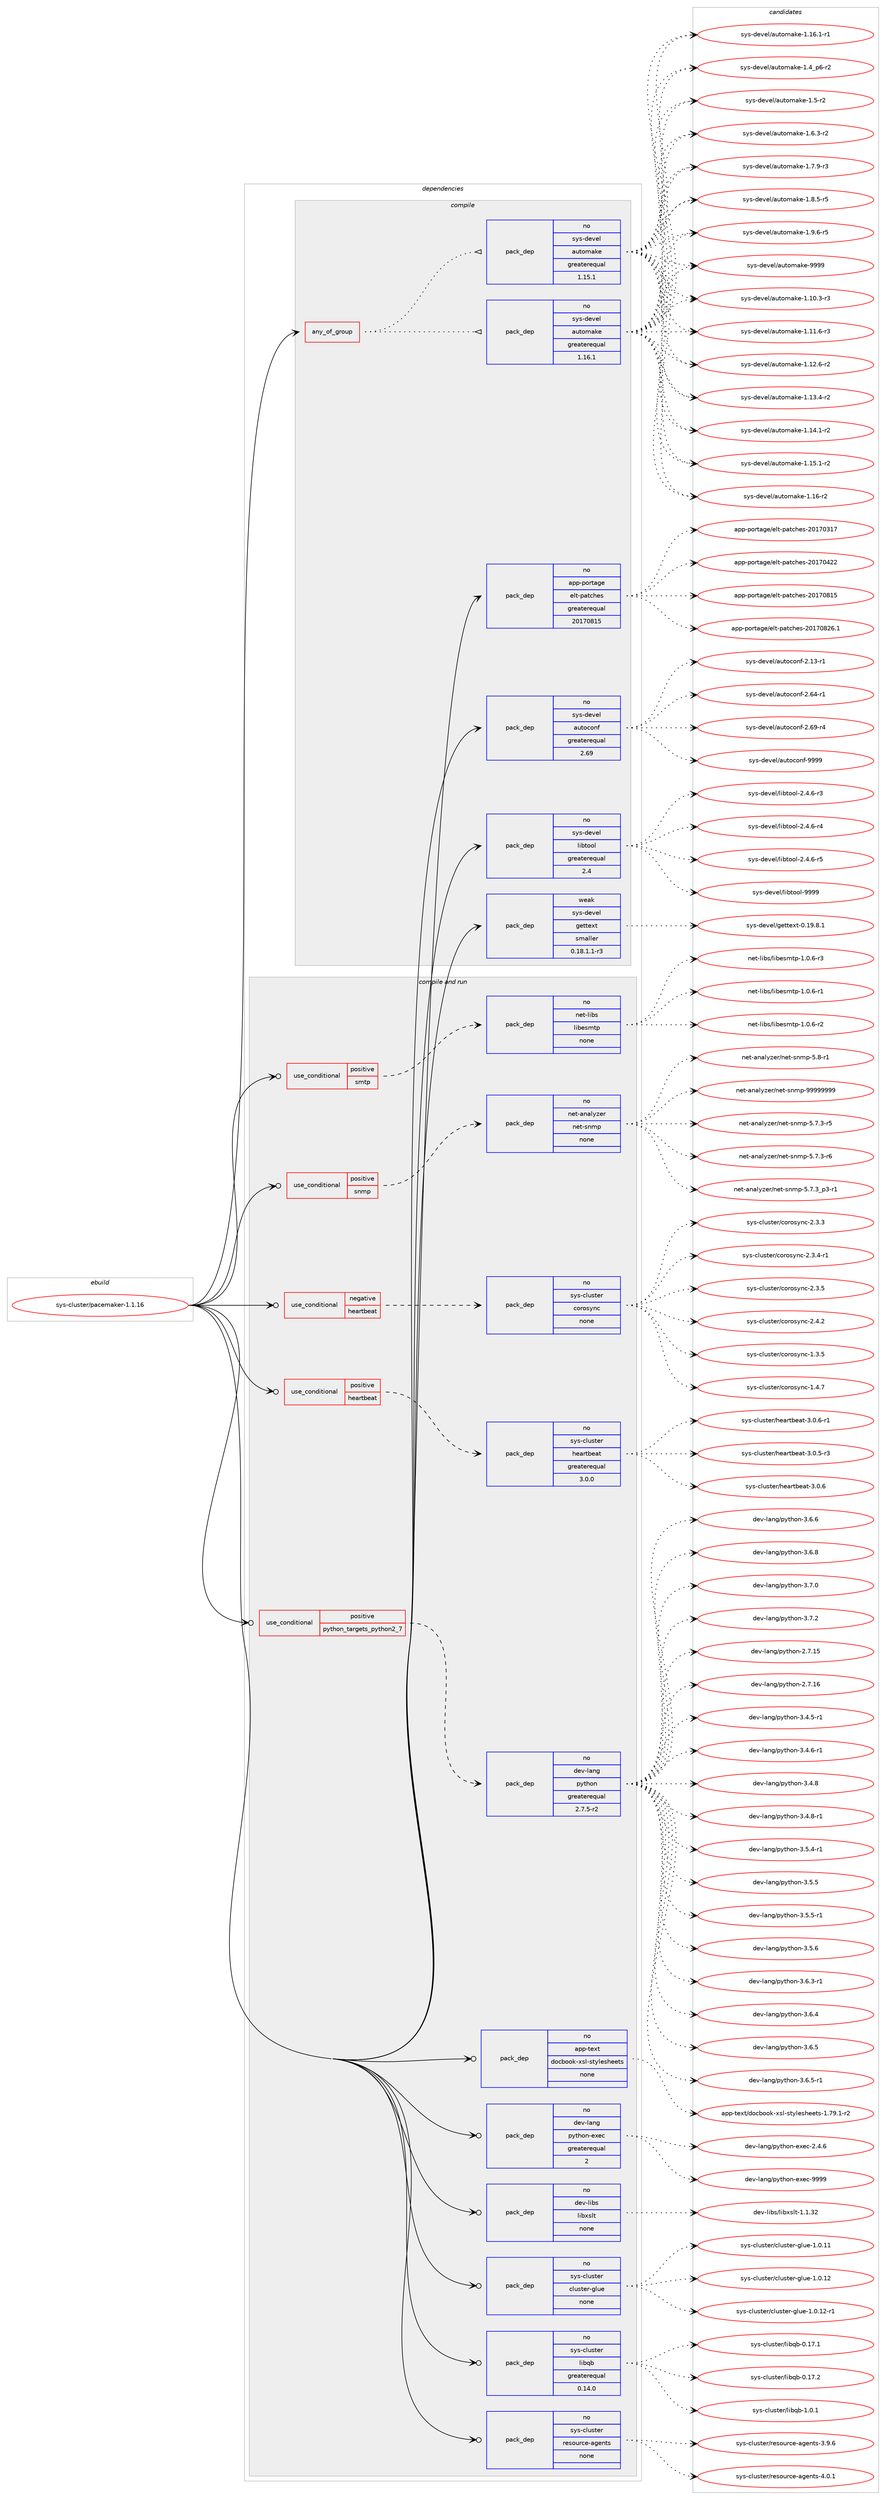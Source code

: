 digraph prolog {

# *************
# Graph options
# *************

newrank=true;
concentrate=true;
compound=true;
graph [rankdir=LR,fontname=Helvetica,fontsize=10,ranksep=1.5];#, ranksep=2.5, nodesep=0.2];
edge  [arrowhead=vee];
node  [fontname=Helvetica,fontsize=10];

# **********
# The ebuild
# **********

subgraph cluster_leftcol {
color=gray;
rank=same;
label=<<i>ebuild</i>>;
id [label="sys-cluster/pacemaker-1.1.16", color=red, width=4, href="../sys-cluster/pacemaker-1.1.16.svg"];
}

# ****************
# The dependencies
# ****************

subgraph cluster_midcol {
color=gray;
label=<<i>dependencies</i>>;
subgraph cluster_compile {
fillcolor="#eeeeee";
style=filled;
label=<<i>compile</i>>;
subgraph any27380 {
dependency1725630 [label=<<TABLE BORDER="0" CELLBORDER="1" CELLSPACING="0" CELLPADDING="4"><TR><TD CELLPADDING="10">any_of_group</TD></TR></TABLE>>, shape=none, color=red];subgraph pack1238206 {
dependency1725631 [label=<<TABLE BORDER="0" CELLBORDER="1" CELLSPACING="0" CELLPADDING="4" WIDTH="220"><TR><TD ROWSPAN="6" CELLPADDING="30">pack_dep</TD></TR><TR><TD WIDTH="110">no</TD></TR><TR><TD>sys-devel</TD></TR><TR><TD>automake</TD></TR><TR><TD>greaterequal</TD></TR><TR><TD>1.16.1</TD></TR></TABLE>>, shape=none, color=blue];
}
dependency1725630:e -> dependency1725631:w [weight=20,style="dotted",arrowhead="oinv"];
subgraph pack1238207 {
dependency1725632 [label=<<TABLE BORDER="0" CELLBORDER="1" CELLSPACING="0" CELLPADDING="4" WIDTH="220"><TR><TD ROWSPAN="6" CELLPADDING="30">pack_dep</TD></TR><TR><TD WIDTH="110">no</TD></TR><TR><TD>sys-devel</TD></TR><TR><TD>automake</TD></TR><TR><TD>greaterequal</TD></TR><TR><TD>1.15.1</TD></TR></TABLE>>, shape=none, color=blue];
}
dependency1725630:e -> dependency1725632:w [weight=20,style="dotted",arrowhead="oinv"];
}
id:e -> dependency1725630:w [weight=20,style="solid",arrowhead="vee"];
subgraph pack1238208 {
dependency1725633 [label=<<TABLE BORDER="0" CELLBORDER="1" CELLSPACING="0" CELLPADDING="4" WIDTH="220"><TR><TD ROWSPAN="6" CELLPADDING="30">pack_dep</TD></TR><TR><TD WIDTH="110">no</TD></TR><TR><TD>app-portage</TD></TR><TR><TD>elt-patches</TD></TR><TR><TD>greaterequal</TD></TR><TR><TD>20170815</TD></TR></TABLE>>, shape=none, color=blue];
}
id:e -> dependency1725633:w [weight=20,style="solid",arrowhead="vee"];
subgraph pack1238209 {
dependency1725634 [label=<<TABLE BORDER="0" CELLBORDER="1" CELLSPACING="0" CELLPADDING="4" WIDTH="220"><TR><TD ROWSPAN="6" CELLPADDING="30">pack_dep</TD></TR><TR><TD WIDTH="110">no</TD></TR><TR><TD>sys-devel</TD></TR><TR><TD>autoconf</TD></TR><TR><TD>greaterequal</TD></TR><TR><TD>2.69</TD></TR></TABLE>>, shape=none, color=blue];
}
id:e -> dependency1725634:w [weight=20,style="solid",arrowhead="vee"];
subgraph pack1238210 {
dependency1725635 [label=<<TABLE BORDER="0" CELLBORDER="1" CELLSPACING="0" CELLPADDING="4" WIDTH="220"><TR><TD ROWSPAN="6" CELLPADDING="30">pack_dep</TD></TR><TR><TD WIDTH="110">no</TD></TR><TR><TD>sys-devel</TD></TR><TR><TD>libtool</TD></TR><TR><TD>greaterequal</TD></TR><TR><TD>2.4</TD></TR></TABLE>>, shape=none, color=blue];
}
id:e -> dependency1725635:w [weight=20,style="solid",arrowhead="vee"];
subgraph pack1238211 {
dependency1725636 [label=<<TABLE BORDER="0" CELLBORDER="1" CELLSPACING="0" CELLPADDING="4" WIDTH="220"><TR><TD ROWSPAN="6" CELLPADDING="30">pack_dep</TD></TR><TR><TD WIDTH="110">weak</TD></TR><TR><TD>sys-devel</TD></TR><TR><TD>gettext</TD></TR><TR><TD>smaller</TD></TR><TR><TD>0.18.1.1-r3</TD></TR></TABLE>>, shape=none, color=blue];
}
id:e -> dependency1725636:w [weight=20,style="solid",arrowhead="vee"];
}
subgraph cluster_compileandrun {
fillcolor="#eeeeee";
style=filled;
label=<<i>compile and run</i>>;
subgraph cond459156 {
dependency1725637 [label=<<TABLE BORDER="0" CELLBORDER="1" CELLSPACING="0" CELLPADDING="4"><TR><TD ROWSPAN="3" CELLPADDING="10">use_conditional</TD></TR><TR><TD>negative</TD></TR><TR><TD>heartbeat</TD></TR></TABLE>>, shape=none, color=red];
subgraph pack1238212 {
dependency1725638 [label=<<TABLE BORDER="0" CELLBORDER="1" CELLSPACING="0" CELLPADDING="4" WIDTH="220"><TR><TD ROWSPAN="6" CELLPADDING="30">pack_dep</TD></TR><TR><TD WIDTH="110">no</TD></TR><TR><TD>sys-cluster</TD></TR><TR><TD>corosync</TD></TR><TR><TD>none</TD></TR><TR><TD></TD></TR></TABLE>>, shape=none, color=blue];
}
dependency1725637:e -> dependency1725638:w [weight=20,style="dashed",arrowhead="vee"];
}
id:e -> dependency1725637:w [weight=20,style="solid",arrowhead="odotvee"];
subgraph cond459157 {
dependency1725639 [label=<<TABLE BORDER="0" CELLBORDER="1" CELLSPACING="0" CELLPADDING="4"><TR><TD ROWSPAN="3" CELLPADDING="10">use_conditional</TD></TR><TR><TD>positive</TD></TR><TR><TD>heartbeat</TD></TR></TABLE>>, shape=none, color=red];
subgraph pack1238213 {
dependency1725640 [label=<<TABLE BORDER="0" CELLBORDER="1" CELLSPACING="0" CELLPADDING="4" WIDTH="220"><TR><TD ROWSPAN="6" CELLPADDING="30">pack_dep</TD></TR><TR><TD WIDTH="110">no</TD></TR><TR><TD>sys-cluster</TD></TR><TR><TD>heartbeat</TD></TR><TR><TD>greaterequal</TD></TR><TR><TD>3.0.0</TD></TR></TABLE>>, shape=none, color=blue];
}
dependency1725639:e -> dependency1725640:w [weight=20,style="dashed",arrowhead="vee"];
}
id:e -> dependency1725639:w [weight=20,style="solid",arrowhead="odotvee"];
subgraph cond459158 {
dependency1725641 [label=<<TABLE BORDER="0" CELLBORDER="1" CELLSPACING="0" CELLPADDING="4"><TR><TD ROWSPAN="3" CELLPADDING="10">use_conditional</TD></TR><TR><TD>positive</TD></TR><TR><TD>python_targets_python2_7</TD></TR></TABLE>>, shape=none, color=red];
subgraph pack1238214 {
dependency1725642 [label=<<TABLE BORDER="0" CELLBORDER="1" CELLSPACING="0" CELLPADDING="4" WIDTH="220"><TR><TD ROWSPAN="6" CELLPADDING="30">pack_dep</TD></TR><TR><TD WIDTH="110">no</TD></TR><TR><TD>dev-lang</TD></TR><TR><TD>python</TD></TR><TR><TD>greaterequal</TD></TR><TR><TD>2.7.5-r2</TD></TR></TABLE>>, shape=none, color=blue];
}
dependency1725641:e -> dependency1725642:w [weight=20,style="dashed",arrowhead="vee"];
}
id:e -> dependency1725641:w [weight=20,style="solid",arrowhead="odotvee"];
subgraph cond459159 {
dependency1725643 [label=<<TABLE BORDER="0" CELLBORDER="1" CELLSPACING="0" CELLPADDING="4"><TR><TD ROWSPAN="3" CELLPADDING="10">use_conditional</TD></TR><TR><TD>positive</TD></TR><TR><TD>smtp</TD></TR></TABLE>>, shape=none, color=red];
subgraph pack1238215 {
dependency1725644 [label=<<TABLE BORDER="0" CELLBORDER="1" CELLSPACING="0" CELLPADDING="4" WIDTH="220"><TR><TD ROWSPAN="6" CELLPADDING="30">pack_dep</TD></TR><TR><TD WIDTH="110">no</TD></TR><TR><TD>net-libs</TD></TR><TR><TD>libesmtp</TD></TR><TR><TD>none</TD></TR><TR><TD></TD></TR></TABLE>>, shape=none, color=blue];
}
dependency1725643:e -> dependency1725644:w [weight=20,style="dashed",arrowhead="vee"];
}
id:e -> dependency1725643:w [weight=20,style="solid",arrowhead="odotvee"];
subgraph cond459160 {
dependency1725645 [label=<<TABLE BORDER="0" CELLBORDER="1" CELLSPACING="0" CELLPADDING="4"><TR><TD ROWSPAN="3" CELLPADDING="10">use_conditional</TD></TR><TR><TD>positive</TD></TR><TR><TD>snmp</TD></TR></TABLE>>, shape=none, color=red];
subgraph pack1238216 {
dependency1725646 [label=<<TABLE BORDER="0" CELLBORDER="1" CELLSPACING="0" CELLPADDING="4" WIDTH="220"><TR><TD ROWSPAN="6" CELLPADDING="30">pack_dep</TD></TR><TR><TD WIDTH="110">no</TD></TR><TR><TD>net-analyzer</TD></TR><TR><TD>net-snmp</TD></TR><TR><TD>none</TD></TR><TR><TD></TD></TR></TABLE>>, shape=none, color=blue];
}
dependency1725645:e -> dependency1725646:w [weight=20,style="dashed",arrowhead="vee"];
}
id:e -> dependency1725645:w [weight=20,style="solid",arrowhead="odotvee"];
subgraph pack1238217 {
dependency1725647 [label=<<TABLE BORDER="0" CELLBORDER="1" CELLSPACING="0" CELLPADDING="4" WIDTH="220"><TR><TD ROWSPAN="6" CELLPADDING="30">pack_dep</TD></TR><TR><TD WIDTH="110">no</TD></TR><TR><TD>app-text</TD></TR><TR><TD>docbook-xsl-stylesheets</TD></TR><TR><TD>none</TD></TR><TR><TD></TD></TR></TABLE>>, shape=none, color=blue];
}
id:e -> dependency1725647:w [weight=20,style="solid",arrowhead="odotvee"];
subgraph pack1238218 {
dependency1725648 [label=<<TABLE BORDER="0" CELLBORDER="1" CELLSPACING="0" CELLPADDING="4" WIDTH="220"><TR><TD ROWSPAN="6" CELLPADDING="30">pack_dep</TD></TR><TR><TD WIDTH="110">no</TD></TR><TR><TD>dev-lang</TD></TR><TR><TD>python-exec</TD></TR><TR><TD>greaterequal</TD></TR><TR><TD>2</TD></TR></TABLE>>, shape=none, color=blue];
}
id:e -> dependency1725648:w [weight=20,style="solid",arrowhead="odotvee"];
subgraph pack1238219 {
dependency1725649 [label=<<TABLE BORDER="0" CELLBORDER="1" CELLSPACING="0" CELLPADDING="4" WIDTH="220"><TR><TD ROWSPAN="6" CELLPADDING="30">pack_dep</TD></TR><TR><TD WIDTH="110">no</TD></TR><TR><TD>dev-libs</TD></TR><TR><TD>libxslt</TD></TR><TR><TD>none</TD></TR><TR><TD></TD></TR></TABLE>>, shape=none, color=blue];
}
id:e -> dependency1725649:w [weight=20,style="solid",arrowhead="odotvee"];
subgraph pack1238220 {
dependency1725650 [label=<<TABLE BORDER="0" CELLBORDER="1" CELLSPACING="0" CELLPADDING="4" WIDTH="220"><TR><TD ROWSPAN="6" CELLPADDING="30">pack_dep</TD></TR><TR><TD WIDTH="110">no</TD></TR><TR><TD>sys-cluster</TD></TR><TR><TD>cluster-glue</TD></TR><TR><TD>none</TD></TR><TR><TD></TD></TR></TABLE>>, shape=none, color=blue];
}
id:e -> dependency1725650:w [weight=20,style="solid",arrowhead="odotvee"];
subgraph pack1238221 {
dependency1725651 [label=<<TABLE BORDER="0" CELLBORDER="1" CELLSPACING="0" CELLPADDING="4" WIDTH="220"><TR><TD ROWSPAN="6" CELLPADDING="30">pack_dep</TD></TR><TR><TD WIDTH="110">no</TD></TR><TR><TD>sys-cluster</TD></TR><TR><TD>libqb</TD></TR><TR><TD>greaterequal</TD></TR><TR><TD>0.14.0</TD></TR></TABLE>>, shape=none, color=blue];
}
id:e -> dependency1725651:w [weight=20,style="solid",arrowhead="odotvee"];
subgraph pack1238222 {
dependency1725652 [label=<<TABLE BORDER="0" CELLBORDER="1" CELLSPACING="0" CELLPADDING="4" WIDTH="220"><TR><TD ROWSPAN="6" CELLPADDING="30">pack_dep</TD></TR><TR><TD WIDTH="110">no</TD></TR><TR><TD>sys-cluster</TD></TR><TR><TD>resource-agents</TD></TR><TR><TD>none</TD></TR><TR><TD></TD></TR></TABLE>>, shape=none, color=blue];
}
id:e -> dependency1725652:w [weight=20,style="solid",arrowhead="odotvee"];
}
subgraph cluster_run {
fillcolor="#eeeeee";
style=filled;
label=<<i>run</i>>;
}
}

# **************
# The candidates
# **************

subgraph cluster_choices {
rank=same;
color=gray;
label=<<i>candidates</i>>;

subgraph choice1238206 {
color=black;
nodesep=1;
choice11512111545100101118101108479711711611110997107101454946494846514511451 [label="sys-devel/automake-1.10.3-r3", color=red, width=4,href="../sys-devel/automake-1.10.3-r3.svg"];
choice11512111545100101118101108479711711611110997107101454946494946544511451 [label="sys-devel/automake-1.11.6-r3", color=red, width=4,href="../sys-devel/automake-1.11.6-r3.svg"];
choice11512111545100101118101108479711711611110997107101454946495046544511450 [label="sys-devel/automake-1.12.6-r2", color=red, width=4,href="../sys-devel/automake-1.12.6-r2.svg"];
choice11512111545100101118101108479711711611110997107101454946495146524511450 [label="sys-devel/automake-1.13.4-r2", color=red, width=4,href="../sys-devel/automake-1.13.4-r2.svg"];
choice11512111545100101118101108479711711611110997107101454946495246494511450 [label="sys-devel/automake-1.14.1-r2", color=red, width=4,href="../sys-devel/automake-1.14.1-r2.svg"];
choice11512111545100101118101108479711711611110997107101454946495346494511450 [label="sys-devel/automake-1.15.1-r2", color=red, width=4,href="../sys-devel/automake-1.15.1-r2.svg"];
choice1151211154510010111810110847971171161111099710710145494649544511450 [label="sys-devel/automake-1.16-r2", color=red, width=4,href="../sys-devel/automake-1.16-r2.svg"];
choice11512111545100101118101108479711711611110997107101454946495446494511449 [label="sys-devel/automake-1.16.1-r1", color=red, width=4,href="../sys-devel/automake-1.16.1-r1.svg"];
choice115121115451001011181011084797117116111109971071014549465295112544511450 [label="sys-devel/automake-1.4_p6-r2", color=red, width=4,href="../sys-devel/automake-1.4_p6-r2.svg"];
choice11512111545100101118101108479711711611110997107101454946534511450 [label="sys-devel/automake-1.5-r2", color=red, width=4,href="../sys-devel/automake-1.5-r2.svg"];
choice115121115451001011181011084797117116111109971071014549465446514511450 [label="sys-devel/automake-1.6.3-r2", color=red, width=4,href="../sys-devel/automake-1.6.3-r2.svg"];
choice115121115451001011181011084797117116111109971071014549465546574511451 [label="sys-devel/automake-1.7.9-r3", color=red, width=4,href="../sys-devel/automake-1.7.9-r3.svg"];
choice115121115451001011181011084797117116111109971071014549465646534511453 [label="sys-devel/automake-1.8.5-r5", color=red, width=4,href="../sys-devel/automake-1.8.5-r5.svg"];
choice115121115451001011181011084797117116111109971071014549465746544511453 [label="sys-devel/automake-1.9.6-r5", color=red, width=4,href="../sys-devel/automake-1.9.6-r5.svg"];
choice115121115451001011181011084797117116111109971071014557575757 [label="sys-devel/automake-9999", color=red, width=4,href="../sys-devel/automake-9999.svg"];
dependency1725631:e -> choice11512111545100101118101108479711711611110997107101454946494846514511451:w [style=dotted,weight="100"];
dependency1725631:e -> choice11512111545100101118101108479711711611110997107101454946494946544511451:w [style=dotted,weight="100"];
dependency1725631:e -> choice11512111545100101118101108479711711611110997107101454946495046544511450:w [style=dotted,weight="100"];
dependency1725631:e -> choice11512111545100101118101108479711711611110997107101454946495146524511450:w [style=dotted,weight="100"];
dependency1725631:e -> choice11512111545100101118101108479711711611110997107101454946495246494511450:w [style=dotted,weight="100"];
dependency1725631:e -> choice11512111545100101118101108479711711611110997107101454946495346494511450:w [style=dotted,weight="100"];
dependency1725631:e -> choice1151211154510010111810110847971171161111099710710145494649544511450:w [style=dotted,weight="100"];
dependency1725631:e -> choice11512111545100101118101108479711711611110997107101454946495446494511449:w [style=dotted,weight="100"];
dependency1725631:e -> choice115121115451001011181011084797117116111109971071014549465295112544511450:w [style=dotted,weight="100"];
dependency1725631:e -> choice11512111545100101118101108479711711611110997107101454946534511450:w [style=dotted,weight="100"];
dependency1725631:e -> choice115121115451001011181011084797117116111109971071014549465446514511450:w [style=dotted,weight="100"];
dependency1725631:e -> choice115121115451001011181011084797117116111109971071014549465546574511451:w [style=dotted,weight="100"];
dependency1725631:e -> choice115121115451001011181011084797117116111109971071014549465646534511453:w [style=dotted,weight="100"];
dependency1725631:e -> choice115121115451001011181011084797117116111109971071014549465746544511453:w [style=dotted,weight="100"];
dependency1725631:e -> choice115121115451001011181011084797117116111109971071014557575757:w [style=dotted,weight="100"];
}
subgraph choice1238207 {
color=black;
nodesep=1;
choice11512111545100101118101108479711711611110997107101454946494846514511451 [label="sys-devel/automake-1.10.3-r3", color=red, width=4,href="../sys-devel/automake-1.10.3-r3.svg"];
choice11512111545100101118101108479711711611110997107101454946494946544511451 [label="sys-devel/automake-1.11.6-r3", color=red, width=4,href="../sys-devel/automake-1.11.6-r3.svg"];
choice11512111545100101118101108479711711611110997107101454946495046544511450 [label="sys-devel/automake-1.12.6-r2", color=red, width=4,href="../sys-devel/automake-1.12.6-r2.svg"];
choice11512111545100101118101108479711711611110997107101454946495146524511450 [label="sys-devel/automake-1.13.4-r2", color=red, width=4,href="../sys-devel/automake-1.13.4-r2.svg"];
choice11512111545100101118101108479711711611110997107101454946495246494511450 [label="sys-devel/automake-1.14.1-r2", color=red, width=4,href="../sys-devel/automake-1.14.1-r2.svg"];
choice11512111545100101118101108479711711611110997107101454946495346494511450 [label="sys-devel/automake-1.15.1-r2", color=red, width=4,href="../sys-devel/automake-1.15.1-r2.svg"];
choice1151211154510010111810110847971171161111099710710145494649544511450 [label="sys-devel/automake-1.16-r2", color=red, width=4,href="../sys-devel/automake-1.16-r2.svg"];
choice11512111545100101118101108479711711611110997107101454946495446494511449 [label="sys-devel/automake-1.16.1-r1", color=red, width=4,href="../sys-devel/automake-1.16.1-r1.svg"];
choice115121115451001011181011084797117116111109971071014549465295112544511450 [label="sys-devel/automake-1.4_p6-r2", color=red, width=4,href="../sys-devel/automake-1.4_p6-r2.svg"];
choice11512111545100101118101108479711711611110997107101454946534511450 [label="sys-devel/automake-1.5-r2", color=red, width=4,href="../sys-devel/automake-1.5-r2.svg"];
choice115121115451001011181011084797117116111109971071014549465446514511450 [label="sys-devel/automake-1.6.3-r2", color=red, width=4,href="../sys-devel/automake-1.6.3-r2.svg"];
choice115121115451001011181011084797117116111109971071014549465546574511451 [label="sys-devel/automake-1.7.9-r3", color=red, width=4,href="../sys-devel/automake-1.7.9-r3.svg"];
choice115121115451001011181011084797117116111109971071014549465646534511453 [label="sys-devel/automake-1.8.5-r5", color=red, width=4,href="../sys-devel/automake-1.8.5-r5.svg"];
choice115121115451001011181011084797117116111109971071014549465746544511453 [label="sys-devel/automake-1.9.6-r5", color=red, width=4,href="../sys-devel/automake-1.9.6-r5.svg"];
choice115121115451001011181011084797117116111109971071014557575757 [label="sys-devel/automake-9999", color=red, width=4,href="../sys-devel/automake-9999.svg"];
dependency1725632:e -> choice11512111545100101118101108479711711611110997107101454946494846514511451:w [style=dotted,weight="100"];
dependency1725632:e -> choice11512111545100101118101108479711711611110997107101454946494946544511451:w [style=dotted,weight="100"];
dependency1725632:e -> choice11512111545100101118101108479711711611110997107101454946495046544511450:w [style=dotted,weight="100"];
dependency1725632:e -> choice11512111545100101118101108479711711611110997107101454946495146524511450:w [style=dotted,weight="100"];
dependency1725632:e -> choice11512111545100101118101108479711711611110997107101454946495246494511450:w [style=dotted,weight="100"];
dependency1725632:e -> choice11512111545100101118101108479711711611110997107101454946495346494511450:w [style=dotted,weight="100"];
dependency1725632:e -> choice1151211154510010111810110847971171161111099710710145494649544511450:w [style=dotted,weight="100"];
dependency1725632:e -> choice11512111545100101118101108479711711611110997107101454946495446494511449:w [style=dotted,weight="100"];
dependency1725632:e -> choice115121115451001011181011084797117116111109971071014549465295112544511450:w [style=dotted,weight="100"];
dependency1725632:e -> choice11512111545100101118101108479711711611110997107101454946534511450:w [style=dotted,weight="100"];
dependency1725632:e -> choice115121115451001011181011084797117116111109971071014549465446514511450:w [style=dotted,weight="100"];
dependency1725632:e -> choice115121115451001011181011084797117116111109971071014549465546574511451:w [style=dotted,weight="100"];
dependency1725632:e -> choice115121115451001011181011084797117116111109971071014549465646534511453:w [style=dotted,weight="100"];
dependency1725632:e -> choice115121115451001011181011084797117116111109971071014549465746544511453:w [style=dotted,weight="100"];
dependency1725632:e -> choice115121115451001011181011084797117116111109971071014557575757:w [style=dotted,weight="100"];
}
subgraph choice1238208 {
color=black;
nodesep=1;
choice97112112451121111141169710310147101108116451129711699104101115455048495548514955 [label="app-portage/elt-patches-20170317", color=red, width=4,href="../app-portage/elt-patches-20170317.svg"];
choice97112112451121111141169710310147101108116451129711699104101115455048495548525050 [label="app-portage/elt-patches-20170422", color=red, width=4,href="../app-portage/elt-patches-20170422.svg"];
choice97112112451121111141169710310147101108116451129711699104101115455048495548564953 [label="app-portage/elt-patches-20170815", color=red, width=4,href="../app-portage/elt-patches-20170815.svg"];
choice971121124511211111411697103101471011081164511297116991041011154550484955485650544649 [label="app-portage/elt-patches-20170826.1", color=red, width=4,href="../app-portage/elt-patches-20170826.1.svg"];
dependency1725633:e -> choice97112112451121111141169710310147101108116451129711699104101115455048495548514955:w [style=dotted,weight="100"];
dependency1725633:e -> choice97112112451121111141169710310147101108116451129711699104101115455048495548525050:w [style=dotted,weight="100"];
dependency1725633:e -> choice97112112451121111141169710310147101108116451129711699104101115455048495548564953:w [style=dotted,weight="100"];
dependency1725633:e -> choice971121124511211111411697103101471011081164511297116991041011154550484955485650544649:w [style=dotted,weight="100"];
}
subgraph choice1238209 {
color=black;
nodesep=1;
choice1151211154510010111810110847971171161119911111010245504649514511449 [label="sys-devel/autoconf-2.13-r1", color=red, width=4,href="../sys-devel/autoconf-2.13-r1.svg"];
choice1151211154510010111810110847971171161119911111010245504654524511449 [label="sys-devel/autoconf-2.64-r1", color=red, width=4,href="../sys-devel/autoconf-2.64-r1.svg"];
choice1151211154510010111810110847971171161119911111010245504654574511452 [label="sys-devel/autoconf-2.69-r4", color=red, width=4,href="../sys-devel/autoconf-2.69-r4.svg"];
choice115121115451001011181011084797117116111991111101024557575757 [label="sys-devel/autoconf-9999", color=red, width=4,href="../sys-devel/autoconf-9999.svg"];
dependency1725634:e -> choice1151211154510010111810110847971171161119911111010245504649514511449:w [style=dotted,weight="100"];
dependency1725634:e -> choice1151211154510010111810110847971171161119911111010245504654524511449:w [style=dotted,weight="100"];
dependency1725634:e -> choice1151211154510010111810110847971171161119911111010245504654574511452:w [style=dotted,weight="100"];
dependency1725634:e -> choice115121115451001011181011084797117116111991111101024557575757:w [style=dotted,weight="100"];
}
subgraph choice1238210 {
color=black;
nodesep=1;
choice1151211154510010111810110847108105981161111111084550465246544511451 [label="sys-devel/libtool-2.4.6-r3", color=red, width=4,href="../sys-devel/libtool-2.4.6-r3.svg"];
choice1151211154510010111810110847108105981161111111084550465246544511452 [label="sys-devel/libtool-2.4.6-r4", color=red, width=4,href="../sys-devel/libtool-2.4.6-r4.svg"];
choice1151211154510010111810110847108105981161111111084550465246544511453 [label="sys-devel/libtool-2.4.6-r5", color=red, width=4,href="../sys-devel/libtool-2.4.6-r5.svg"];
choice1151211154510010111810110847108105981161111111084557575757 [label="sys-devel/libtool-9999", color=red, width=4,href="../sys-devel/libtool-9999.svg"];
dependency1725635:e -> choice1151211154510010111810110847108105981161111111084550465246544511451:w [style=dotted,weight="100"];
dependency1725635:e -> choice1151211154510010111810110847108105981161111111084550465246544511452:w [style=dotted,weight="100"];
dependency1725635:e -> choice1151211154510010111810110847108105981161111111084550465246544511453:w [style=dotted,weight="100"];
dependency1725635:e -> choice1151211154510010111810110847108105981161111111084557575757:w [style=dotted,weight="100"];
}
subgraph choice1238211 {
color=black;
nodesep=1;
choice1151211154510010111810110847103101116116101120116454846495746564649 [label="sys-devel/gettext-0.19.8.1", color=red, width=4,href="../sys-devel/gettext-0.19.8.1.svg"];
dependency1725636:e -> choice1151211154510010111810110847103101116116101120116454846495746564649:w [style=dotted,weight="100"];
}
subgraph choice1238212 {
color=black;
nodesep=1;
choice1151211154599108117115116101114479911111411111512111099454946514653 [label="sys-cluster/corosync-1.3.5", color=red, width=4,href="../sys-cluster/corosync-1.3.5.svg"];
choice1151211154599108117115116101114479911111411111512111099454946524655 [label="sys-cluster/corosync-1.4.7", color=red, width=4,href="../sys-cluster/corosync-1.4.7.svg"];
choice1151211154599108117115116101114479911111411111512111099455046514651 [label="sys-cluster/corosync-2.3.3", color=red, width=4,href="../sys-cluster/corosync-2.3.3.svg"];
choice11512111545991081171151161011144799111114111115121110994550465146524511449 [label="sys-cluster/corosync-2.3.4-r1", color=red, width=4,href="../sys-cluster/corosync-2.3.4-r1.svg"];
choice1151211154599108117115116101114479911111411111512111099455046514653 [label="sys-cluster/corosync-2.3.5", color=red, width=4,href="../sys-cluster/corosync-2.3.5.svg"];
choice1151211154599108117115116101114479911111411111512111099455046524650 [label="sys-cluster/corosync-2.4.2", color=red, width=4,href="../sys-cluster/corosync-2.4.2.svg"];
dependency1725638:e -> choice1151211154599108117115116101114479911111411111512111099454946514653:w [style=dotted,weight="100"];
dependency1725638:e -> choice1151211154599108117115116101114479911111411111512111099454946524655:w [style=dotted,weight="100"];
dependency1725638:e -> choice1151211154599108117115116101114479911111411111512111099455046514651:w [style=dotted,weight="100"];
dependency1725638:e -> choice11512111545991081171151161011144799111114111115121110994550465146524511449:w [style=dotted,weight="100"];
dependency1725638:e -> choice1151211154599108117115116101114479911111411111512111099455046514653:w [style=dotted,weight="100"];
dependency1725638:e -> choice1151211154599108117115116101114479911111411111512111099455046524650:w [style=dotted,weight="100"];
}
subgraph choice1238213 {
color=black;
nodesep=1;
choice1151211154599108117115116101114471041019711411698101971164551464846534511451 [label="sys-cluster/heartbeat-3.0.5-r3", color=red, width=4,href="../sys-cluster/heartbeat-3.0.5-r3.svg"];
choice115121115459910811711511610111447104101971141169810197116455146484654 [label="sys-cluster/heartbeat-3.0.6", color=red, width=4,href="../sys-cluster/heartbeat-3.0.6.svg"];
choice1151211154599108117115116101114471041019711411698101971164551464846544511449 [label="sys-cluster/heartbeat-3.0.6-r1", color=red, width=4,href="../sys-cluster/heartbeat-3.0.6-r1.svg"];
dependency1725640:e -> choice1151211154599108117115116101114471041019711411698101971164551464846534511451:w [style=dotted,weight="100"];
dependency1725640:e -> choice115121115459910811711511610111447104101971141169810197116455146484654:w [style=dotted,weight="100"];
dependency1725640:e -> choice1151211154599108117115116101114471041019711411698101971164551464846544511449:w [style=dotted,weight="100"];
}
subgraph choice1238214 {
color=black;
nodesep=1;
choice10010111845108971101034711212111610411111045504655464953 [label="dev-lang/python-2.7.15", color=red, width=4,href="../dev-lang/python-2.7.15.svg"];
choice10010111845108971101034711212111610411111045504655464954 [label="dev-lang/python-2.7.16", color=red, width=4,href="../dev-lang/python-2.7.16.svg"];
choice1001011184510897110103471121211161041111104551465246534511449 [label="dev-lang/python-3.4.5-r1", color=red, width=4,href="../dev-lang/python-3.4.5-r1.svg"];
choice1001011184510897110103471121211161041111104551465246544511449 [label="dev-lang/python-3.4.6-r1", color=red, width=4,href="../dev-lang/python-3.4.6-r1.svg"];
choice100101118451089711010347112121116104111110455146524656 [label="dev-lang/python-3.4.8", color=red, width=4,href="../dev-lang/python-3.4.8.svg"];
choice1001011184510897110103471121211161041111104551465246564511449 [label="dev-lang/python-3.4.8-r1", color=red, width=4,href="../dev-lang/python-3.4.8-r1.svg"];
choice1001011184510897110103471121211161041111104551465346524511449 [label="dev-lang/python-3.5.4-r1", color=red, width=4,href="../dev-lang/python-3.5.4-r1.svg"];
choice100101118451089711010347112121116104111110455146534653 [label="dev-lang/python-3.5.5", color=red, width=4,href="../dev-lang/python-3.5.5.svg"];
choice1001011184510897110103471121211161041111104551465346534511449 [label="dev-lang/python-3.5.5-r1", color=red, width=4,href="../dev-lang/python-3.5.5-r1.svg"];
choice100101118451089711010347112121116104111110455146534654 [label="dev-lang/python-3.5.6", color=red, width=4,href="../dev-lang/python-3.5.6.svg"];
choice1001011184510897110103471121211161041111104551465446514511449 [label="dev-lang/python-3.6.3-r1", color=red, width=4,href="../dev-lang/python-3.6.3-r1.svg"];
choice100101118451089711010347112121116104111110455146544652 [label="dev-lang/python-3.6.4", color=red, width=4,href="../dev-lang/python-3.6.4.svg"];
choice100101118451089711010347112121116104111110455146544653 [label="dev-lang/python-3.6.5", color=red, width=4,href="../dev-lang/python-3.6.5.svg"];
choice1001011184510897110103471121211161041111104551465446534511449 [label="dev-lang/python-3.6.5-r1", color=red, width=4,href="../dev-lang/python-3.6.5-r1.svg"];
choice100101118451089711010347112121116104111110455146544654 [label="dev-lang/python-3.6.6", color=red, width=4,href="../dev-lang/python-3.6.6.svg"];
choice100101118451089711010347112121116104111110455146544656 [label="dev-lang/python-3.6.8", color=red, width=4,href="../dev-lang/python-3.6.8.svg"];
choice100101118451089711010347112121116104111110455146554648 [label="dev-lang/python-3.7.0", color=red, width=4,href="../dev-lang/python-3.7.0.svg"];
choice100101118451089711010347112121116104111110455146554650 [label="dev-lang/python-3.7.2", color=red, width=4,href="../dev-lang/python-3.7.2.svg"];
dependency1725642:e -> choice10010111845108971101034711212111610411111045504655464953:w [style=dotted,weight="100"];
dependency1725642:e -> choice10010111845108971101034711212111610411111045504655464954:w [style=dotted,weight="100"];
dependency1725642:e -> choice1001011184510897110103471121211161041111104551465246534511449:w [style=dotted,weight="100"];
dependency1725642:e -> choice1001011184510897110103471121211161041111104551465246544511449:w [style=dotted,weight="100"];
dependency1725642:e -> choice100101118451089711010347112121116104111110455146524656:w [style=dotted,weight="100"];
dependency1725642:e -> choice1001011184510897110103471121211161041111104551465246564511449:w [style=dotted,weight="100"];
dependency1725642:e -> choice1001011184510897110103471121211161041111104551465346524511449:w [style=dotted,weight="100"];
dependency1725642:e -> choice100101118451089711010347112121116104111110455146534653:w [style=dotted,weight="100"];
dependency1725642:e -> choice1001011184510897110103471121211161041111104551465346534511449:w [style=dotted,weight="100"];
dependency1725642:e -> choice100101118451089711010347112121116104111110455146534654:w [style=dotted,weight="100"];
dependency1725642:e -> choice1001011184510897110103471121211161041111104551465446514511449:w [style=dotted,weight="100"];
dependency1725642:e -> choice100101118451089711010347112121116104111110455146544652:w [style=dotted,weight="100"];
dependency1725642:e -> choice100101118451089711010347112121116104111110455146544653:w [style=dotted,weight="100"];
dependency1725642:e -> choice1001011184510897110103471121211161041111104551465446534511449:w [style=dotted,weight="100"];
dependency1725642:e -> choice100101118451089711010347112121116104111110455146544654:w [style=dotted,weight="100"];
dependency1725642:e -> choice100101118451089711010347112121116104111110455146544656:w [style=dotted,weight="100"];
dependency1725642:e -> choice100101118451089711010347112121116104111110455146554648:w [style=dotted,weight="100"];
dependency1725642:e -> choice100101118451089711010347112121116104111110455146554650:w [style=dotted,weight="100"];
}
subgraph choice1238215 {
color=black;
nodesep=1;
choice110101116451081059811547108105981011151091161124549464846544511449 [label="net-libs/libesmtp-1.0.6-r1", color=red, width=4,href="../net-libs/libesmtp-1.0.6-r1.svg"];
choice110101116451081059811547108105981011151091161124549464846544511450 [label="net-libs/libesmtp-1.0.6-r2", color=red, width=4,href="../net-libs/libesmtp-1.0.6-r2.svg"];
choice110101116451081059811547108105981011151091161124549464846544511451 [label="net-libs/libesmtp-1.0.6-r3", color=red, width=4,href="../net-libs/libesmtp-1.0.6-r3.svg"];
dependency1725644:e -> choice110101116451081059811547108105981011151091161124549464846544511449:w [style=dotted,weight="100"];
dependency1725644:e -> choice110101116451081059811547108105981011151091161124549464846544511450:w [style=dotted,weight="100"];
dependency1725644:e -> choice110101116451081059811547108105981011151091161124549464846544511451:w [style=dotted,weight="100"];
}
subgraph choice1238216 {
color=black;
nodesep=1;
choice11010111645971109710812112210111447110101116451151101091124553465546514511453 [label="net-analyzer/net-snmp-5.7.3-r5", color=red, width=4,href="../net-analyzer/net-snmp-5.7.3-r5.svg"];
choice11010111645971109710812112210111447110101116451151101091124553465546514511454 [label="net-analyzer/net-snmp-5.7.3-r6", color=red, width=4,href="../net-analyzer/net-snmp-5.7.3-r6.svg"];
choice110101116459711097108121122101114471101011164511511010911245534655465195112514511449 [label="net-analyzer/net-snmp-5.7.3_p3-r1", color=red, width=4,href="../net-analyzer/net-snmp-5.7.3_p3-r1.svg"];
choice1101011164597110971081211221011144711010111645115110109112455346564511449 [label="net-analyzer/net-snmp-5.8-r1", color=red, width=4,href="../net-analyzer/net-snmp-5.8-r1.svg"];
choice1101011164597110971081211221011144711010111645115110109112455757575757575757 [label="net-analyzer/net-snmp-99999999", color=red, width=4,href="../net-analyzer/net-snmp-99999999.svg"];
dependency1725646:e -> choice11010111645971109710812112210111447110101116451151101091124553465546514511453:w [style=dotted,weight="100"];
dependency1725646:e -> choice11010111645971109710812112210111447110101116451151101091124553465546514511454:w [style=dotted,weight="100"];
dependency1725646:e -> choice110101116459711097108121122101114471101011164511511010911245534655465195112514511449:w [style=dotted,weight="100"];
dependency1725646:e -> choice1101011164597110971081211221011144711010111645115110109112455346564511449:w [style=dotted,weight="100"];
dependency1725646:e -> choice1101011164597110971081211221011144711010111645115110109112455757575757575757:w [style=dotted,weight="100"];
}
subgraph choice1238217 {
color=black;
nodesep=1;
choice97112112451161011201164710011199981111111074512011510845115116121108101115104101101116115454946555746494511450 [label="app-text/docbook-xsl-stylesheets-1.79.1-r2", color=red, width=4,href="../app-text/docbook-xsl-stylesheets-1.79.1-r2.svg"];
dependency1725647:e -> choice97112112451161011201164710011199981111111074512011510845115116121108101115104101101116115454946555746494511450:w [style=dotted,weight="100"];
}
subgraph choice1238218 {
color=black;
nodesep=1;
choice1001011184510897110103471121211161041111104510112010199455046524654 [label="dev-lang/python-exec-2.4.6", color=red, width=4,href="../dev-lang/python-exec-2.4.6.svg"];
choice10010111845108971101034711212111610411111045101120101994557575757 [label="dev-lang/python-exec-9999", color=red, width=4,href="../dev-lang/python-exec-9999.svg"];
dependency1725648:e -> choice1001011184510897110103471121211161041111104510112010199455046524654:w [style=dotted,weight="100"];
dependency1725648:e -> choice10010111845108971101034711212111610411111045101120101994557575757:w [style=dotted,weight="100"];
}
subgraph choice1238219 {
color=black;
nodesep=1;
choice1001011184510810598115471081059812011510811645494649465150 [label="dev-libs/libxslt-1.1.32", color=red, width=4,href="../dev-libs/libxslt-1.1.32.svg"];
dependency1725649:e -> choice1001011184510810598115471081059812011510811645494649465150:w [style=dotted,weight="100"];
}
subgraph choice1238220 {
color=black;
nodesep=1;
choice115121115459910811711511610111447991081171151161011144510310811710145494648464949 [label="sys-cluster/cluster-glue-1.0.11", color=red, width=4,href="../sys-cluster/cluster-glue-1.0.11.svg"];
choice115121115459910811711511610111447991081171151161011144510310811710145494648464950 [label="sys-cluster/cluster-glue-1.0.12", color=red, width=4,href="../sys-cluster/cluster-glue-1.0.12.svg"];
choice1151211154599108117115116101114479910811711511610111445103108117101454946484649504511449 [label="sys-cluster/cluster-glue-1.0.12-r1", color=red, width=4,href="../sys-cluster/cluster-glue-1.0.12-r1.svg"];
dependency1725650:e -> choice115121115459910811711511610111447991081171151161011144510310811710145494648464949:w [style=dotted,weight="100"];
dependency1725650:e -> choice115121115459910811711511610111447991081171151161011144510310811710145494648464950:w [style=dotted,weight="100"];
dependency1725650:e -> choice1151211154599108117115116101114479910811711511610111445103108117101454946484649504511449:w [style=dotted,weight="100"];
}
subgraph choice1238221 {
color=black;
nodesep=1;
choice115121115459910811711511610111447108105981139845484649554649 [label="sys-cluster/libqb-0.17.1", color=red, width=4,href="../sys-cluster/libqb-0.17.1.svg"];
choice115121115459910811711511610111447108105981139845484649554650 [label="sys-cluster/libqb-0.17.2", color=red, width=4,href="../sys-cluster/libqb-0.17.2.svg"];
choice1151211154599108117115116101114471081059811398454946484649 [label="sys-cluster/libqb-1.0.1", color=red, width=4,href="../sys-cluster/libqb-1.0.1.svg"];
dependency1725651:e -> choice115121115459910811711511610111447108105981139845484649554649:w [style=dotted,weight="100"];
dependency1725651:e -> choice115121115459910811711511610111447108105981139845484649554650:w [style=dotted,weight="100"];
dependency1725651:e -> choice1151211154599108117115116101114471081059811398454946484649:w [style=dotted,weight="100"];
}
subgraph choice1238222 {
color=black;
nodesep=1;
choice115121115459910811711511610111447114101115111117114991014597103101110116115455146574654 [label="sys-cluster/resource-agents-3.9.6", color=red, width=4,href="../sys-cluster/resource-agents-3.9.6.svg"];
choice115121115459910811711511610111447114101115111117114991014597103101110116115455246484649 [label="sys-cluster/resource-agents-4.0.1", color=red, width=4,href="../sys-cluster/resource-agents-4.0.1.svg"];
dependency1725652:e -> choice115121115459910811711511610111447114101115111117114991014597103101110116115455146574654:w [style=dotted,weight="100"];
dependency1725652:e -> choice115121115459910811711511610111447114101115111117114991014597103101110116115455246484649:w [style=dotted,weight="100"];
}
}

}
